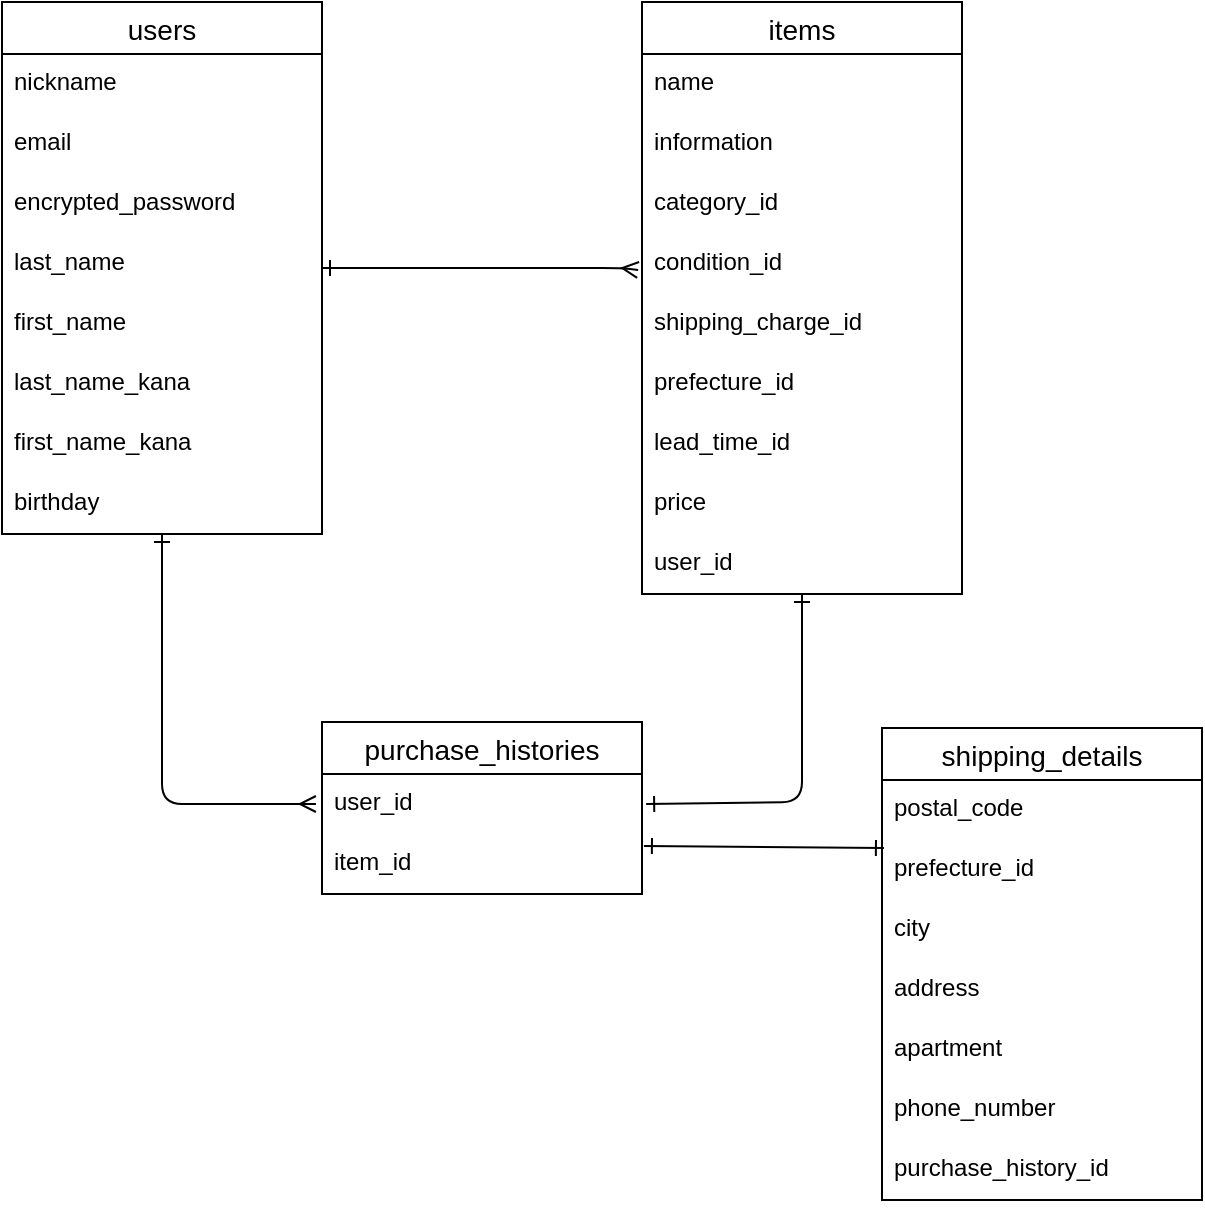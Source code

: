 <mxfile>
    <diagram id="DLoxmTbrNf8UoPj8uaPx" name="ページ1">
        <mxGraphModel dx="671" dy="494" grid="1" gridSize="10" guides="1" tooltips="1" connect="0" arrows="1" fold="1" page="1" pageScale="1" pageWidth="827" pageHeight="1169" math="0" shadow="0">
            <root>
                <mxCell id="0"/>
                <mxCell id="1" parent="0"/>
                <mxCell id="8Skdo1NO0v4xsotujzvh-47" style="edgeStyle=none;sketch=0;html=1;entryX=-0.012;entryY=0.6;entryDx=0;entryDy=0;entryPerimeter=0;endArrow=ERmany;endFill=0;startArrow=ERone;startFill=0;" parent="1" source="8Skdo1NO0v4xsotujzvh-1" target="8Skdo1NO0v4xsotujzvh-27" edge="1">
                    <mxGeometry relative="1" as="geometry">
                        <Array as="points">
                            <mxPoint x="350" y="173"/>
                        </Array>
                    </mxGeometry>
                </mxCell>
                <mxCell id="8Skdo1NO0v4xsotujzvh-49" style="edgeStyle=none;sketch=0;html=1;startArrow=ERone;startFill=0;endArrow=ERmany;endFill=0;entryX=-0.019;entryY=0.5;entryDx=0;entryDy=0;entryPerimeter=0;" parent="1" source="8Skdo1NO0v4xsotujzvh-1" target="8Skdo1NO0v4xsotujzvh-35" edge="1">
                    <mxGeometry relative="1" as="geometry">
                        <mxPoint x="190" y="440" as="targetPoint"/>
                        <Array as="points">
                            <mxPoint x="120" y="441"/>
                        </Array>
                    </mxGeometry>
                </mxCell>
                <mxCell id="8Skdo1NO0v4xsotujzvh-1" value="users" style="swimlane;fontStyle=0;childLayout=stackLayout;horizontal=1;startSize=26;horizontalStack=0;resizeParent=1;resizeParentMax=0;resizeLast=0;collapsible=1;marginBottom=0;align=center;fontSize=14;" parent="1" vertex="1">
                    <mxGeometry x="40" y="40" width="160" height="266" as="geometry"/>
                </mxCell>
                <mxCell id="8Skdo1NO0v4xsotujzvh-2" value="nickname" style="text;strokeColor=none;fillColor=none;spacingLeft=4;spacingRight=4;overflow=hidden;rotatable=0;points=[[0,0.5],[1,0.5]];portConstraint=eastwest;fontSize=12;" parent="8Skdo1NO0v4xsotujzvh-1" vertex="1">
                    <mxGeometry y="26" width="160" height="30" as="geometry"/>
                </mxCell>
                <mxCell id="8Skdo1NO0v4xsotujzvh-4" value="email" style="text;strokeColor=none;fillColor=none;spacingLeft=4;spacingRight=4;overflow=hidden;rotatable=0;points=[[0,0.5],[1,0.5]];portConstraint=eastwest;fontSize=12;" parent="8Skdo1NO0v4xsotujzvh-1" vertex="1">
                    <mxGeometry y="56" width="160" height="30" as="geometry"/>
                </mxCell>
                <mxCell id="8Skdo1NO0v4xsotujzvh-15" value="encrypted_password" style="text;strokeColor=none;fillColor=none;spacingLeft=4;spacingRight=4;overflow=hidden;rotatable=0;points=[[0,0.5],[1,0.5]];portConstraint=eastwest;fontSize=12;" parent="8Skdo1NO0v4xsotujzvh-1" vertex="1">
                    <mxGeometry y="86" width="160" height="30" as="geometry"/>
                </mxCell>
                <mxCell id="8Skdo1NO0v4xsotujzvh-18" value="last_name" style="text;strokeColor=none;fillColor=none;spacingLeft=4;spacingRight=4;overflow=hidden;rotatable=0;points=[[0,0.5],[1,0.5]];portConstraint=eastwest;fontSize=12;" parent="8Skdo1NO0v4xsotujzvh-1" vertex="1">
                    <mxGeometry y="116" width="160" height="30" as="geometry"/>
                </mxCell>
                <mxCell id="8Skdo1NO0v4xsotujzvh-22" value="first_name" style="text;strokeColor=none;fillColor=none;spacingLeft=4;spacingRight=4;overflow=hidden;rotatable=0;points=[[0,0.5],[1,0.5]];portConstraint=eastwest;fontSize=12;" parent="8Skdo1NO0v4xsotujzvh-1" vertex="1">
                    <mxGeometry y="146" width="160" height="30" as="geometry"/>
                </mxCell>
                <mxCell id="8Skdo1NO0v4xsotujzvh-21" value="last_name_kana" style="text;strokeColor=none;fillColor=none;spacingLeft=4;spacingRight=4;overflow=hidden;rotatable=0;points=[[0,0.5],[1,0.5]];portConstraint=eastwest;fontSize=12;" parent="8Skdo1NO0v4xsotujzvh-1" vertex="1">
                    <mxGeometry y="176" width="160" height="30" as="geometry"/>
                </mxCell>
                <mxCell id="8Skdo1NO0v4xsotujzvh-24" value="first_name_kana" style="text;strokeColor=none;fillColor=none;spacingLeft=4;spacingRight=4;overflow=hidden;rotatable=0;points=[[0,0.5],[1,0.5]];portConstraint=eastwest;fontSize=12;" parent="8Skdo1NO0v4xsotujzvh-1" vertex="1">
                    <mxGeometry y="206" width="160" height="30" as="geometry"/>
                </mxCell>
                <mxCell id="8Skdo1NO0v4xsotujzvh-26" value="birthday" style="text;strokeColor=none;fillColor=none;spacingLeft=4;spacingRight=4;overflow=hidden;rotatable=0;points=[[0,0.5],[1,0.5]];portConstraint=eastwest;fontSize=12;" parent="8Skdo1NO0v4xsotujzvh-1" vertex="1">
                    <mxGeometry y="236" width="160" height="30" as="geometry"/>
                </mxCell>
                <mxCell id="8Skdo1NO0v4xsotujzvh-48" style="edgeStyle=none;sketch=0;html=1;entryX=1.013;entryY=0.5;entryDx=0;entryDy=0;entryPerimeter=0;startArrow=ERone;startFill=0;endArrow=ERone;endFill=0;" parent="1" source="8Skdo1NO0v4xsotujzvh-5" target="8Skdo1NO0v4xsotujzvh-35" edge="1">
                    <mxGeometry relative="1" as="geometry">
                        <Array as="points">
                            <mxPoint x="440" y="440"/>
                        </Array>
                    </mxGeometry>
                </mxCell>
                <mxCell id="8Skdo1NO0v4xsotujzvh-5" value="items" style="swimlane;fontStyle=0;childLayout=stackLayout;horizontal=1;startSize=26;horizontalStack=0;resizeParent=1;resizeParentMax=0;resizeLast=0;collapsible=1;marginBottom=0;align=center;fontSize=14;" parent="1" vertex="1">
                    <mxGeometry x="360" y="40" width="160" height="296" as="geometry"/>
                </mxCell>
                <mxCell id="8Skdo1NO0v4xsotujzvh-6" value="name" style="text;strokeColor=none;fillColor=none;spacingLeft=4;spacingRight=4;overflow=hidden;rotatable=0;points=[[0,0.5],[1,0.5]];portConstraint=eastwest;fontSize=12;" parent="8Skdo1NO0v4xsotujzvh-5" vertex="1">
                    <mxGeometry y="26" width="160" height="30" as="geometry"/>
                </mxCell>
                <mxCell id="8Skdo1NO0v4xsotujzvh-7" value="information" style="text;strokeColor=none;fillColor=none;spacingLeft=4;spacingRight=4;overflow=hidden;rotatable=0;points=[[0,0.5],[1,0.5]];portConstraint=eastwest;fontSize=12;" parent="8Skdo1NO0v4xsotujzvh-5" vertex="1">
                    <mxGeometry y="56" width="160" height="30" as="geometry"/>
                </mxCell>
                <mxCell id="8Skdo1NO0v4xsotujzvh-8" value="category_id" style="text;strokeColor=none;fillColor=none;spacingLeft=4;spacingRight=4;overflow=hidden;rotatable=0;points=[[0,0.5],[1,0.5]];portConstraint=eastwest;fontSize=12;" parent="8Skdo1NO0v4xsotujzvh-5" vertex="1">
                    <mxGeometry y="86" width="160" height="30" as="geometry"/>
                </mxCell>
                <mxCell id="8Skdo1NO0v4xsotujzvh-27" value="condition_id" style="text;strokeColor=none;fillColor=none;spacingLeft=4;spacingRight=4;overflow=hidden;rotatable=0;points=[[0,0.5],[1,0.5]];portConstraint=eastwest;fontSize=12;" parent="8Skdo1NO0v4xsotujzvh-5" vertex="1">
                    <mxGeometry y="116" width="160" height="30" as="geometry"/>
                </mxCell>
                <mxCell id="8Skdo1NO0v4xsotujzvh-28" value="shipping_charge_id" style="text;strokeColor=none;fillColor=none;spacingLeft=4;spacingRight=4;overflow=hidden;rotatable=0;points=[[0,0.5],[1,0.5]];portConstraint=eastwest;fontSize=12;" parent="8Skdo1NO0v4xsotujzvh-5" vertex="1">
                    <mxGeometry y="146" width="160" height="30" as="geometry"/>
                </mxCell>
                <mxCell id="8Skdo1NO0v4xsotujzvh-30" value="prefecture_id" style="text;strokeColor=none;fillColor=none;spacingLeft=4;spacingRight=4;overflow=hidden;rotatable=0;points=[[0,0.5],[1,0.5]];portConstraint=eastwest;fontSize=12;" parent="8Skdo1NO0v4xsotujzvh-5" vertex="1">
                    <mxGeometry y="176" width="160" height="30" as="geometry"/>
                </mxCell>
                <mxCell id="8Skdo1NO0v4xsotujzvh-31" value="lead_time_id" style="text;strokeColor=none;fillColor=none;spacingLeft=4;spacingRight=4;overflow=hidden;rotatable=0;points=[[0,0.5],[1,0.5]];portConstraint=eastwest;fontSize=12;" parent="8Skdo1NO0v4xsotujzvh-5" vertex="1">
                    <mxGeometry y="206" width="160" height="30" as="geometry"/>
                </mxCell>
                <mxCell id="8Skdo1NO0v4xsotujzvh-32" value="price" style="text;strokeColor=none;fillColor=none;spacingLeft=4;spacingRight=4;overflow=hidden;rotatable=0;points=[[0,0.5],[1,0.5]];portConstraint=eastwest;fontSize=12;" parent="8Skdo1NO0v4xsotujzvh-5" vertex="1">
                    <mxGeometry y="236" width="160" height="30" as="geometry"/>
                </mxCell>
                <mxCell id="8Skdo1NO0v4xsotujzvh-33" value="user_id" style="text;strokeColor=none;fillColor=none;spacingLeft=4;spacingRight=4;overflow=hidden;rotatable=0;points=[[0,0.5],[1,0.5]];portConstraint=eastwest;fontSize=12;" parent="8Skdo1NO0v4xsotujzvh-5" vertex="1">
                    <mxGeometry y="266" width="160" height="30" as="geometry"/>
                </mxCell>
                <mxCell id="8Skdo1NO0v4xsotujzvh-50" style="edgeStyle=none;sketch=0;html=1;startArrow=ERone;startFill=0;endArrow=ERone;endFill=0;exitX=1.006;exitY=0.2;exitDx=0;exitDy=0;exitPerimeter=0;entryX=0.006;entryY=0.133;entryDx=0;entryDy=0;entryPerimeter=0;" parent="1" source="8Skdo1NO0v4xsotujzvh-36" target="8Skdo1NO0v4xsotujzvh-40" edge="1">
                    <mxGeometry relative="1" as="geometry">
                        <mxPoint x="475" y="462" as="targetPoint"/>
                        <Array as="points"/>
                    </mxGeometry>
                </mxCell>
                <mxCell id="8Skdo1NO0v4xsotujzvh-34" value="purchase_histories" style="swimlane;fontStyle=0;childLayout=stackLayout;horizontal=1;startSize=26;horizontalStack=0;resizeParent=1;resizeParentMax=0;resizeLast=0;collapsible=1;marginBottom=0;align=center;fontSize=14;" parent="1" vertex="1">
                    <mxGeometry x="200" y="400" width="160" height="86" as="geometry"/>
                </mxCell>
                <mxCell id="8Skdo1NO0v4xsotujzvh-35" value="user_id" style="text;strokeColor=none;fillColor=none;spacingLeft=4;spacingRight=4;overflow=hidden;rotatable=0;points=[[0,0.5],[1,0.5]];portConstraint=eastwest;fontSize=12;" parent="8Skdo1NO0v4xsotujzvh-34" vertex="1">
                    <mxGeometry y="26" width="160" height="30" as="geometry"/>
                </mxCell>
                <mxCell id="8Skdo1NO0v4xsotujzvh-36" value="item_id" style="text;strokeColor=none;fillColor=none;spacingLeft=4;spacingRight=4;overflow=hidden;rotatable=0;points=[[0,0.5],[1,0.5]];portConstraint=eastwest;fontSize=12;" parent="8Skdo1NO0v4xsotujzvh-34" vertex="1">
                    <mxGeometry y="56" width="160" height="30" as="geometry"/>
                </mxCell>
                <mxCell id="8Skdo1NO0v4xsotujzvh-38" value="shipping_details" style="swimlane;fontStyle=0;childLayout=stackLayout;horizontal=1;startSize=26;horizontalStack=0;resizeParent=1;resizeParentMax=0;resizeLast=0;collapsible=1;marginBottom=0;align=center;fontSize=14;" parent="1" vertex="1">
                    <mxGeometry x="480" y="403" width="160" height="236" as="geometry"/>
                </mxCell>
                <mxCell id="8Skdo1NO0v4xsotujzvh-39" value="postal_code" style="text;strokeColor=none;fillColor=none;spacingLeft=4;spacingRight=4;overflow=hidden;rotatable=0;points=[[0,0.5],[1,0.5]];portConstraint=eastwest;fontSize=12;" parent="8Skdo1NO0v4xsotujzvh-38" vertex="1">
                    <mxGeometry y="26" width="160" height="30" as="geometry"/>
                </mxCell>
                <mxCell id="8Skdo1NO0v4xsotujzvh-40" value="prefecture_id" style="text;strokeColor=none;fillColor=none;spacingLeft=4;spacingRight=4;overflow=hidden;rotatable=0;points=[[0,0.5],[1,0.5]];portConstraint=eastwest;fontSize=12;" parent="8Skdo1NO0v4xsotujzvh-38" vertex="1">
                    <mxGeometry y="56" width="160" height="30" as="geometry"/>
                </mxCell>
                <mxCell id="8Skdo1NO0v4xsotujzvh-41" value="city" style="text;strokeColor=none;fillColor=none;spacingLeft=4;spacingRight=4;overflow=hidden;rotatable=0;points=[[0,0.5],[1,0.5]];portConstraint=eastwest;fontSize=12;" parent="8Skdo1NO0v4xsotujzvh-38" vertex="1">
                    <mxGeometry y="86" width="160" height="30" as="geometry"/>
                </mxCell>
                <mxCell id="8Skdo1NO0v4xsotujzvh-42" value="address" style="text;strokeColor=none;fillColor=none;spacingLeft=4;spacingRight=4;overflow=hidden;rotatable=0;points=[[0,0.5],[1,0.5]];portConstraint=eastwest;fontSize=12;" parent="8Skdo1NO0v4xsotujzvh-38" vertex="1">
                    <mxGeometry y="116" width="160" height="30" as="geometry"/>
                </mxCell>
                <mxCell id="8Skdo1NO0v4xsotujzvh-43" value="apartment" style="text;strokeColor=none;fillColor=none;spacingLeft=4;spacingRight=4;overflow=hidden;rotatable=0;points=[[0,0.5],[1,0.5]];portConstraint=eastwest;fontSize=12;" parent="8Skdo1NO0v4xsotujzvh-38" vertex="1">
                    <mxGeometry y="146" width="160" height="30" as="geometry"/>
                </mxCell>
                <mxCell id="8Skdo1NO0v4xsotujzvh-44" value="phone_number" style="text;strokeColor=none;fillColor=none;spacingLeft=4;spacingRight=4;overflow=hidden;rotatable=0;points=[[0,0.5],[1,0.5]];portConstraint=eastwest;fontSize=12;" parent="8Skdo1NO0v4xsotujzvh-38" vertex="1">
                    <mxGeometry y="176" width="160" height="30" as="geometry"/>
                </mxCell>
                <mxCell id="8Skdo1NO0v4xsotujzvh-45" value="purchase_history_id" style="text;strokeColor=none;fillColor=none;spacingLeft=4;spacingRight=4;overflow=hidden;rotatable=0;points=[[0,0.5],[1,0.5]];portConstraint=eastwest;fontSize=12;" parent="8Skdo1NO0v4xsotujzvh-38" vertex="1">
                    <mxGeometry y="206" width="160" height="30" as="geometry"/>
                </mxCell>
            </root>
        </mxGraphModel>
    </diagram>
</mxfile>